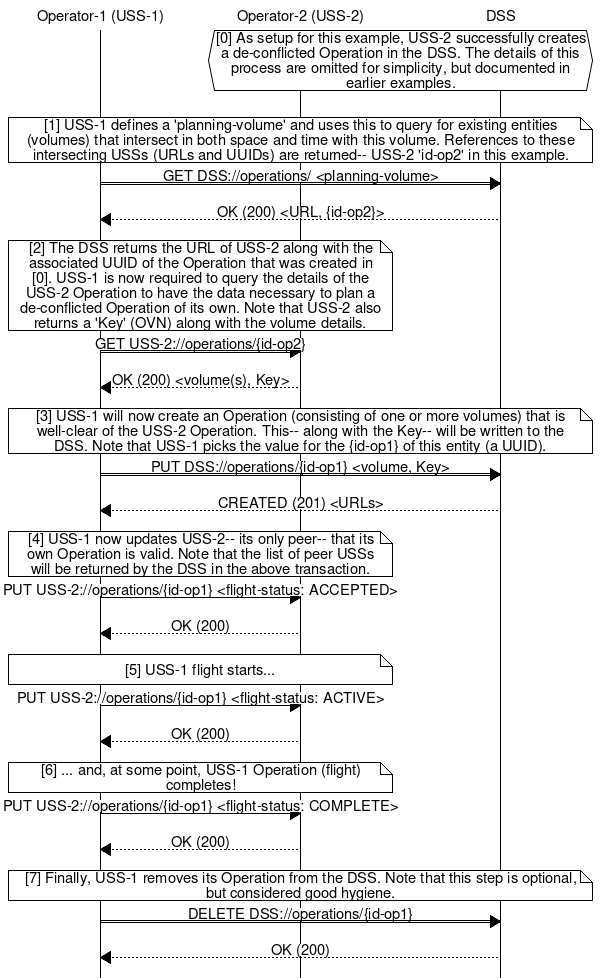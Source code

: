 # Copyright Amazon.com Inc. or its affiliates.
msc {
    a [label="Operator-1 (USS-1)"],b [label="Operator-2 (USS-2)"],d [label="DSS"];

    b abox d [label="[0] As setup for this example, USS-2 successfully creates a de-conflicted Operation in the DSS. The details of this process are omitted for simplicity, but documented in earlier examples."];

    |||;
    a note d [label="[1] USS-1 defines a 'planning-volume' and uses this to query for existing entities (volumes) that intersect in both space and time with this volume. References to these intersecting USSs (URLs and UUIDs) are returned-- USS-2 'id-op2' in this example."];

    a:>d [label="GET DSS://operations/ <planning-volume>"];
    a<<d [label="OK (200) <URL, {id-op2}>"];

    a note b [label="[2] The DSS returns the URL of USS-2 along with the associated UUID of the Operation that was created in [0]. USS-1 is now required to query the details of the USS-2 Operation to have the data necessary to plan a de-conflicted Operation of its own. Note that USS-2 also returns a 'Key' (OVN) along with the volume details."];

    a:>b [label="GET USS-2://operations/{id-op2}"];
    a<<b [label="OK (200) <volume(s), Key>"];

    a note d [label="[3] USS-1 will now create an Operation (consisting of one or more volumes) that is well-clear of the USS-2 Operation. This-- along with the Key-- will be written to the DSS. Note that USS-1 picks the value for the {id-op1} of this entity (a UUID)."];

    a:>d [label="PUT DSS://operations/{id-op1} <volume, Key>"];
    a<<d [label="CREATED (201) <URLs>"];

    a note b [label="[4] USS-1 now updates USS-2-- its only peer-- that its own Operation is valid. Note that the list of peer USSs will be returned by the DSS in the above transaction."];

    a=>b [label="PUT USS-2://operations/{id-op1} <flight-status: ACCEPTED>"];
    a<<b [label="OK (200)"];

    a note b [label="[5] USS-1 flight starts..."];

    a=>b [label="PUT USS-2://operations/{id-op1} <flight-status: ACTIVE>"];
    a<<b [label="OK (200)"];

    a note b [label="[6] ... and, at some point, USS-1 Operation (flight) completes!"];

    a=>b [label="PUT USS-2://operations/{id-op1} <flight-status: COMPLETE>"];
    a<<b [label="OK (200)"];
    
    a note d [label="[7] Finally, USS-1 removes its Operation from the DSS. Note that this step is optional, but considered good hygiene."];

    a:>d [label="DELETE DSS://operations/{id-op1}"];
    a<<d [label="OK (200)"];
}
